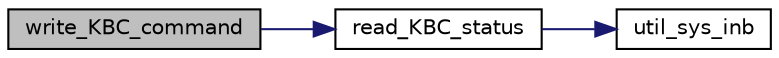 digraph "write_KBC_command"
{
 // LATEX_PDF_SIZE
  edge [fontname="Helvetica",fontsize="10",labelfontname="Helvetica",labelfontsize="10"];
  node [fontname="Helvetica",fontsize="10",shape=record];
  rankdir="LR";
  Node1 [label="write_KBC_command",height=0.2,width=0.4,color="black", fillcolor="grey75", style="filled", fontcolor="black",tooltip="This function writes a command to the specified port."];
  Node1 -> Node2 [color="midnightblue",fontsize="10",style="solid"];
  Node2 [label="read_KBC_status",height=0.2,width=0.4,color="black", fillcolor="white", style="filled",URL="$keyboard_8c.html#ac024af91b156e4fc61ee3886b891de21",tooltip="This function reads the status of the KBC."];
  Node2 -> Node3 [color="midnightblue",fontsize="10",style="solid"];
  Node3 [label="util_sys_inb",height=0.2,width=0.4,color="black", fillcolor="white", style="filled",URL="$utils_8c.html#a79a031a8611f5b2d6afa4158e92b0fb4",tooltip="This function reads from the specified port and transforms the recevied value into an 8 bit number;."];
}
